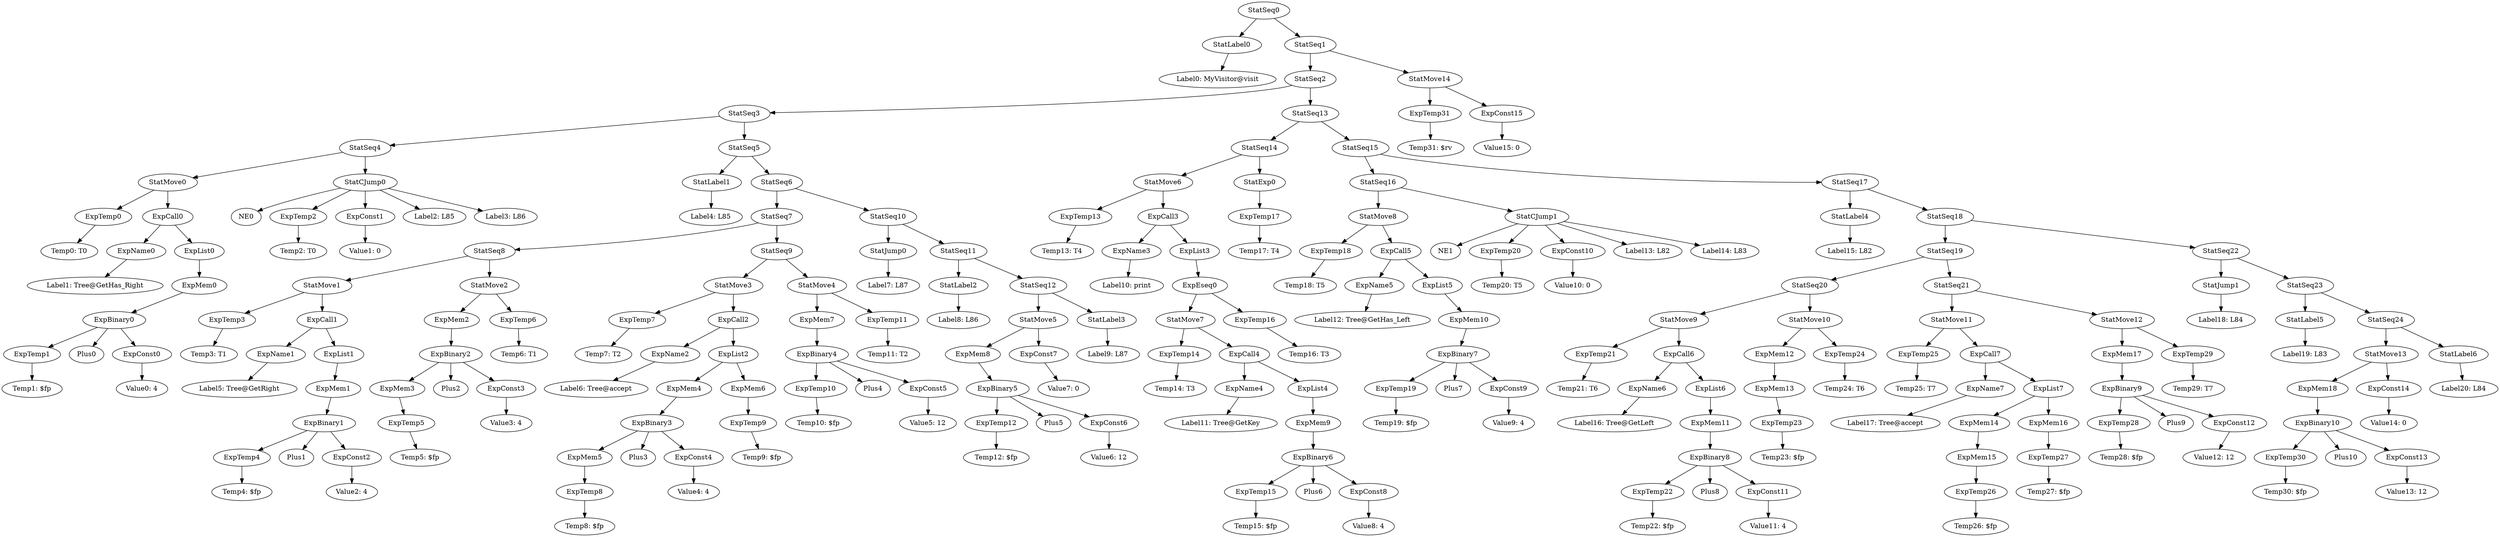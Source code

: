 digraph {
	ordering = out;
	ExpConst15 -> "Value15: 0";
	StatSeq24 -> StatMove13;
	StatSeq24 -> StatLabel6;
	ExpConst14 -> "Value14: 0";
	ExpMem18 -> ExpBinary10;
	ExpConst13 -> "Value13: 12";
	ExpBinary10 -> ExpTemp30;
	ExpBinary10 -> Plus10;
	ExpBinary10 -> ExpConst13;
	ExpTemp30 -> "Temp30: $fp";
	StatSeq22 -> StatJump1;
	StatSeq22 -> StatSeq23;
	StatSeq18 -> StatSeq19;
	StatSeq18 -> StatSeq22;
	ExpTemp29 -> "Temp29: T7";
	ExpMem17 -> ExpBinary9;
	ExpConst12 -> "Value12: 12";
	StatSeq21 -> StatMove11;
	StatSeq21 -> StatMove12;
	ExpMem14 -> ExpMem15;
	ExpTemp26 -> "Temp26: $fp";
	StatMove14 -> ExpTemp31;
	StatMove14 -> ExpConst15;
	ExpCall7 -> ExpName7;
	ExpCall7 -> ExpList7;
	ExpTemp25 -> "Temp25: T7";
	StatSeq19 -> StatSeq20;
	StatSeq19 -> StatSeq21;
	ExpTemp24 -> "Temp24: T6";
	StatMove10 -> ExpMem12;
	StatMove10 -> ExpTemp24;
	ExpMem12 -> ExpMem13;
	ExpMem13 -> ExpTemp23;
	StatMove11 -> ExpTemp25;
	StatMove11 -> ExpCall7;
	ExpMem11 -> ExpBinary8;
	ExpConst11 -> "Value11: 4";
	ExpBinary8 -> ExpTemp22;
	ExpBinary8 -> Plus8;
	ExpBinary8 -> ExpConst11;
	ExpName6 -> "Label16: Tree@GetLeft";
	StatMove9 -> ExpTemp21;
	StatMove9 -> ExpCall6;
	ExpTemp21 -> "Temp21: T6";
	StatSeq23 -> StatLabel5;
	StatSeq23 -> StatSeq24;
	StatLabel4 -> "Label15: L82";
	StatSeq15 -> StatSeq16;
	StatSeq15 -> StatSeq17;
	ExpList5 -> ExpMem10;
	ExpTemp22 -> "Temp22: $fp";
	ExpList2 -> ExpMem4;
	ExpList2 -> ExpMem6;
	ExpConst4 -> "Value4: 4";
	StatMove3 -> ExpTemp7;
	StatMove3 -> ExpCall2;
	ExpTemp6 -> "Temp6: T1";
	StatMove6 -> ExpTemp13;
	StatMove6 -> ExpCall3;
	StatMove2 -> ExpMem2;
	StatMove2 -> ExpTemp6;
	ExpConst3 -> "Value3: 4";
	ExpBinary2 -> ExpMem3;
	ExpBinary2 -> Plus2;
	ExpBinary2 -> ExpConst3;
	StatSeq17 -> StatLabel4;
	StatSeq17 -> StatSeq18;
	ExpTemp19 -> "Temp19: $fp";
	StatLabel0 -> "Label0: MyVisitor@visit";
	ExpMem5 -> ExpTemp8;
	ExpMem3 -> ExpTemp5;
	ExpMem1 -> ExpBinary1;
	ExpConst6 -> "Value6: 12";
	ExpCall2 -> ExpName2;
	ExpCall2 -> ExpList2;
	ExpConst10 -> "Value10: 0";
	ExpBinary1 -> ExpTemp4;
	ExpBinary1 -> Plus1;
	ExpBinary1 -> ExpConst2;
	StatCJump1 -> NE1;
	StatCJump1 -> ExpTemp20;
	StatCJump1 -> ExpConst10;
	StatCJump1 -> "Label13: L82";
	StatCJump1 -> "Label14: L83";
	ExpCall3 -> ExpName3;
	ExpCall3 -> ExpList3;
	ExpTemp7 -> "Temp7: T2";
	ExpTemp0 -> "Temp0: T0";
	StatLabel5 -> "Label19: L83";
	ExpTemp4 -> "Temp4: $fp";
	ExpMem0 -> ExpBinary0;
	ExpTemp20 -> "Temp20: T5";
	ExpConst8 -> "Value8: 4";
	ExpName0 -> "Label1: Tree@GetHas_Right";
	ExpName5 -> "Label12: Tree@GetHas_Left";
	ExpConst0 -> "Value0: 4";
	StatSeq16 -> StatMove8;
	StatSeq16 -> StatCJump1;
	StatSeq7 -> StatSeq8;
	StatSeq7 -> StatSeq9;
	ExpName2 -> "Label6: Tree@accept";
	ExpTemp5 -> "Temp5: $fp";
	ExpList1 -> ExpMem1;
	ExpBinary4 -> ExpTemp10;
	ExpBinary4 -> Plus4;
	ExpBinary4 -> ExpConst5;
	ExpTemp1 -> "Temp1: $fp";
	ExpConst2 -> "Value2: 4";
	StatExp0 -> ExpTemp17;
	StatSeq8 -> StatMove1;
	StatSeq8 -> StatMove2;
	ExpTemp3 -> "Temp3: T1";
	ExpMem4 -> ExpBinary3;
	ExpName4 -> "Label11: Tree@GetKey";
	ExpBinary0 -> ExpTemp1;
	ExpBinary0 -> Plus0;
	ExpBinary0 -> ExpConst0;
	ExpTemp27 -> "Temp27: $fp";
	ExpList4 -> ExpMem9;
	StatMove0 -> ExpTemp0;
	StatMove0 -> ExpCall0;
	StatMove8 -> ExpTemp18;
	StatMove8 -> ExpCall5;
	StatSeq3 -> StatSeq4;
	StatSeq3 -> StatSeq5;
	StatLabel3 -> "Label9: L87";
	ExpBinary3 -> ExpMem5;
	ExpBinary3 -> Plus3;
	ExpBinary3 -> ExpConst4;
	ExpMem7 -> ExpBinary4;
	ExpList0 -> ExpMem0;
	StatCJump0 -> NE0;
	StatCJump0 -> ExpTemp2;
	StatCJump0 -> ExpConst1;
	StatCJump0 -> "Label2: L85";
	StatCJump0 -> "Label3: L86";
	ExpCall1 -> ExpName1;
	ExpCall1 -> ExpList1;
	ExpName7 -> "Label17: Tree@accept";
	StatJump0 -> "Label7: L87";
	ExpTemp2 -> "Temp2: T0";
	ExpList6 -> ExpMem11;
	ExpConst1 -> "Value1: 0";
	StatSeq1 -> StatSeq2;
	StatSeq1 -> StatMove14;
	ExpMem2 -> ExpBinary2;
	StatLabel6 -> "Label20: L84";
	ExpTemp12 -> "Temp12: $fp";
	ExpCall0 -> ExpName0;
	ExpCall0 -> ExpList0;
	StatSeq9 -> StatMove3;
	StatSeq9 -> StatMove4;
	StatJump1 -> "Label18: L84";
	StatSeq4 -> StatMove0;
	StatSeq4 -> StatCJump0;
	StatLabel1 -> "Label4: L85";
	ExpName1 -> "Label5: Tree@GetRight";
	StatMove13 -> ExpMem18;
	StatMove13 -> ExpConst14;
	StatSeq10 -> StatJump0;
	StatSeq10 -> StatSeq11;
	ExpTemp28 -> "Temp28: $fp";
	ExpTemp15 -> "Temp15: $fp";
	StatSeq14 -> StatMove6;
	StatSeq14 -> StatExp0;
	ExpMem15 -> ExpTemp26;
	ExpTemp8 -> "Temp8: $fp";
	ExpTemp18 -> "Temp18: T5";
	ExpBinary9 -> ExpTemp28;
	ExpBinary9 -> Plus9;
	ExpBinary9 -> ExpConst12;
	ExpBinary7 -> ExpTemp19;
	ExpBinary7 -> Plus7;
	ExpBinary7 -> ExpConst9;
	StatMove1 -> ExpTemp3;
	StatMove1 -> ExpCall1;
	StatSeq5 -> StatLabel1;
	StatSeq5 -> StatSeq6;
	ExpMem6 -> ExpTemp9;
	ExpCall6 -> ExpName6;
	ExpCall6 -> ExpList6;
	ExpMem10 -> ExpBinary7;
	ExpTemp10 -> "Temp10: $fp";
	StatSeq0 -> StatLabel0;
	StatSeq0 -> StatSeq1;
	ExpConst5 -> "Value5: 12";
	StatSeq6 -> StatSeq7;
	StatSeq6 -> StatSeq10;
	ExpTemp9 -> "Temp9: $fp";
	ExpCall4 -> ExpName4;
	ExpCall4 -> ExpList4;
	StatSeq20 -> StatMove9;
	StatSeq20 -> StatMove10;
	StatSeq11 -> StatLabel2;
	StatSeq11 -> StatSeq12;
	ExpBinary5 -> ExpTemp12;
	ExpBinary5 -> Plus5;
	ExpBinary5 -> ExpConst6;
	StatMove5 -> ExpMem8;
	StatMove5 -> ExpConst7;
	StatMove4 -> ExpMem7;
	StatMove4 -> ExpTemp11;
	StatLabel2 -> "Label8: L86";
	ExpConst9 -> "Value9: 4";
	ExpMem8 -> ExpBinary5;
	ExpTemp31 -> "Temp31: $rv";
	ExpConst7 -> "Value7: 0";
	StatSeq12 -> StatMove5;
	StatSeq12 -> StatLabel3;
	StatSeq2 -> StatSeq3;
	StatSeq2 -> StatSeq13;
	ExpTemp13 -> "Temp13: T4";
	ExpList7 -> ExpMem14;
	ExpList7 -> ExpMem16;
	ExpName3 -> "Label10: print";
	StatMove12 -> ExpMem17;
	StatMove12 -> ExpTemp29;
	ExpTemp14 -> "Temp14: T3";
	StatMove7 -> ExpTemp14;
	StatMove7 -> ExpCall4;
	ExpMem16 -> ExpTemp27;
	ExpBinary6 -> ExpTemp15;
	ExpBinary6 -> Plus6;
	ExpBinary6 -> ExpConst8;
	ExpTemp16 -> "Temp16: T3";
	ExpTemp11 -> "Temp11: T2";
	ExpEseq0 -> StatMove7;
	ExpEseq0 -> ExpTemp16;
	ExpList3 -> ExpEseq0;
	ExpTemp23 -> "Temp23: $fp";
	ExpMem9 -> ExpBinary6;
	StatSeq13 -> StatSeq14;
	StatSeq13 -> StatSeq15;
	ExpTemp17 -> "Temp17: T4";
	ExpCall5 -> ExpName5;
	ExpCall5 -> ExpList5;
}


